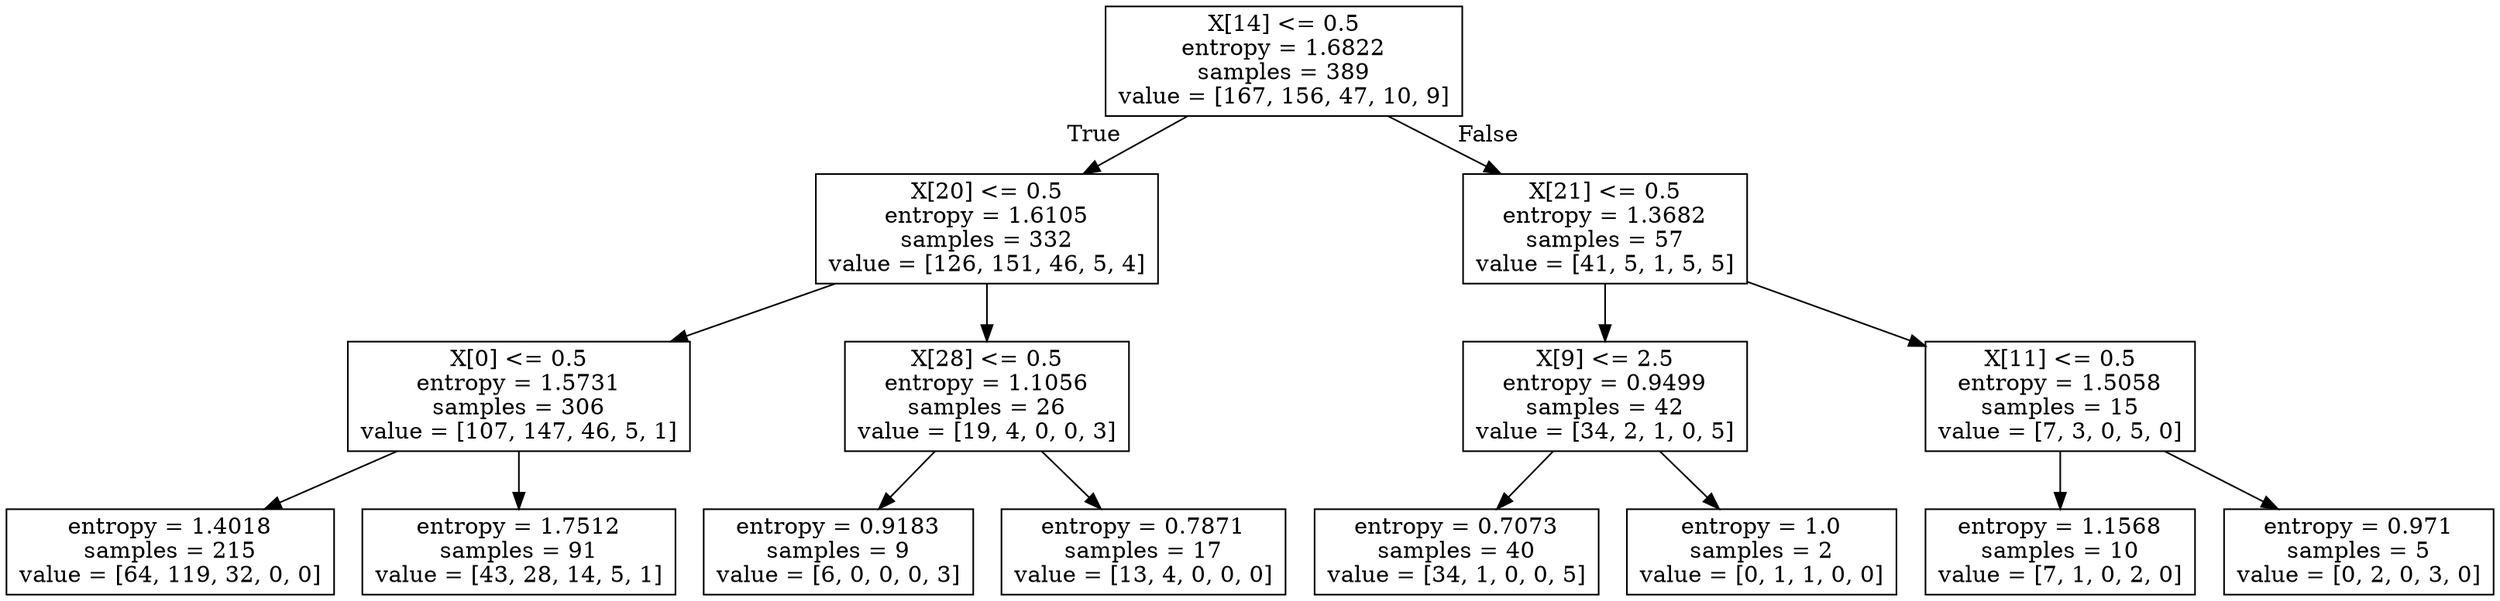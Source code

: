 digraph Tree {
node [shape=box] ;
0 [label="X[14] <= 0.5\nentropy = 1.6822\nsamples = 389\nvalue = [167, 156, 47, 10, 9]"] ;
1 [label="X[20] <= 0.5\nentropy = 1.6105\nsamples = 332\nvalue = [126, 151, 46, 5, 4]"] ;
0 -> 1 [labeldistance=2.5, labelangle=45, headlabel="True"] ;
2 [label="X[0] <= 0.5\nentropy = 1.5731\nsamples = 306\nvalue = [107, 147, 46, 5, 1]"] ;
1 -> 2 ;
3 [label="entropy = 1.4018\nsamples = 215\nvalue = [64, 119, 32, 0, 0]"] ;
2 -> 3 ;
4 [label="entropy = 1.7512\nsamples = 91\nvalue = [43, 28, 14, 5, 1]"] ;
2 -> 4 ;
5 [label="X[28] <= 0.5\nentropy = 1.1056\nsamples = 26\nvalue = [19, 4, 0, 0, 3]"] ;
1 -> 5 ;
6 [label="entropy = 0.9183\nsamples = 9\nvalue = [6, 0, 0, 0, 3]"] ;
5 -> 6 ;
7 [label="entropy = 0.7871\nsamples = 17\nvalue = [13, 4, 0, 0, 0]"] ;
5 -> 7 ;
8 [label="X[21] <= 0.5\nentropy = 1.3682\nsamples = 57\nvalue = [41, 5, 1, 5, 5]"] ;
0 -> 8 [labeldistance=2.5, labelangle=-45, headlabel="False"] ;
9 [label="X[9] <= 2.5\nentropy = 0.9499\nsamples = 42\nvalue = [34, 2, 1, 0, 5]"] ;
8 -> 9 ;
10 [label="entropy = 0.7073\nsamples = 40\nvalue = [34, 1, 0, 0, 5]"] ;
9 -> 10 ;
11 [label="entropy = 1.0\nsamples = 2\nvalue = [0, 1, 1, 0, 0]"] ;
9 -> 11 ;
12 [label="X[11] <= 0.5\nentropy = 1.5058\nsamples = 15\nvalue = [7, 3, 0, 5, 0]"] ;
8 -> 12 ;
13 [label="entropy = 1.1568\nsamples = 10\nvalue = [7, 1, 0, 2, 0]"] ;
12 -> 13 ;
14 [label="entropy = 0.971\nsamples = 5\nvalue = [0, 2, 0, 3, 0]"] ;
12 -> 14 ;
}
